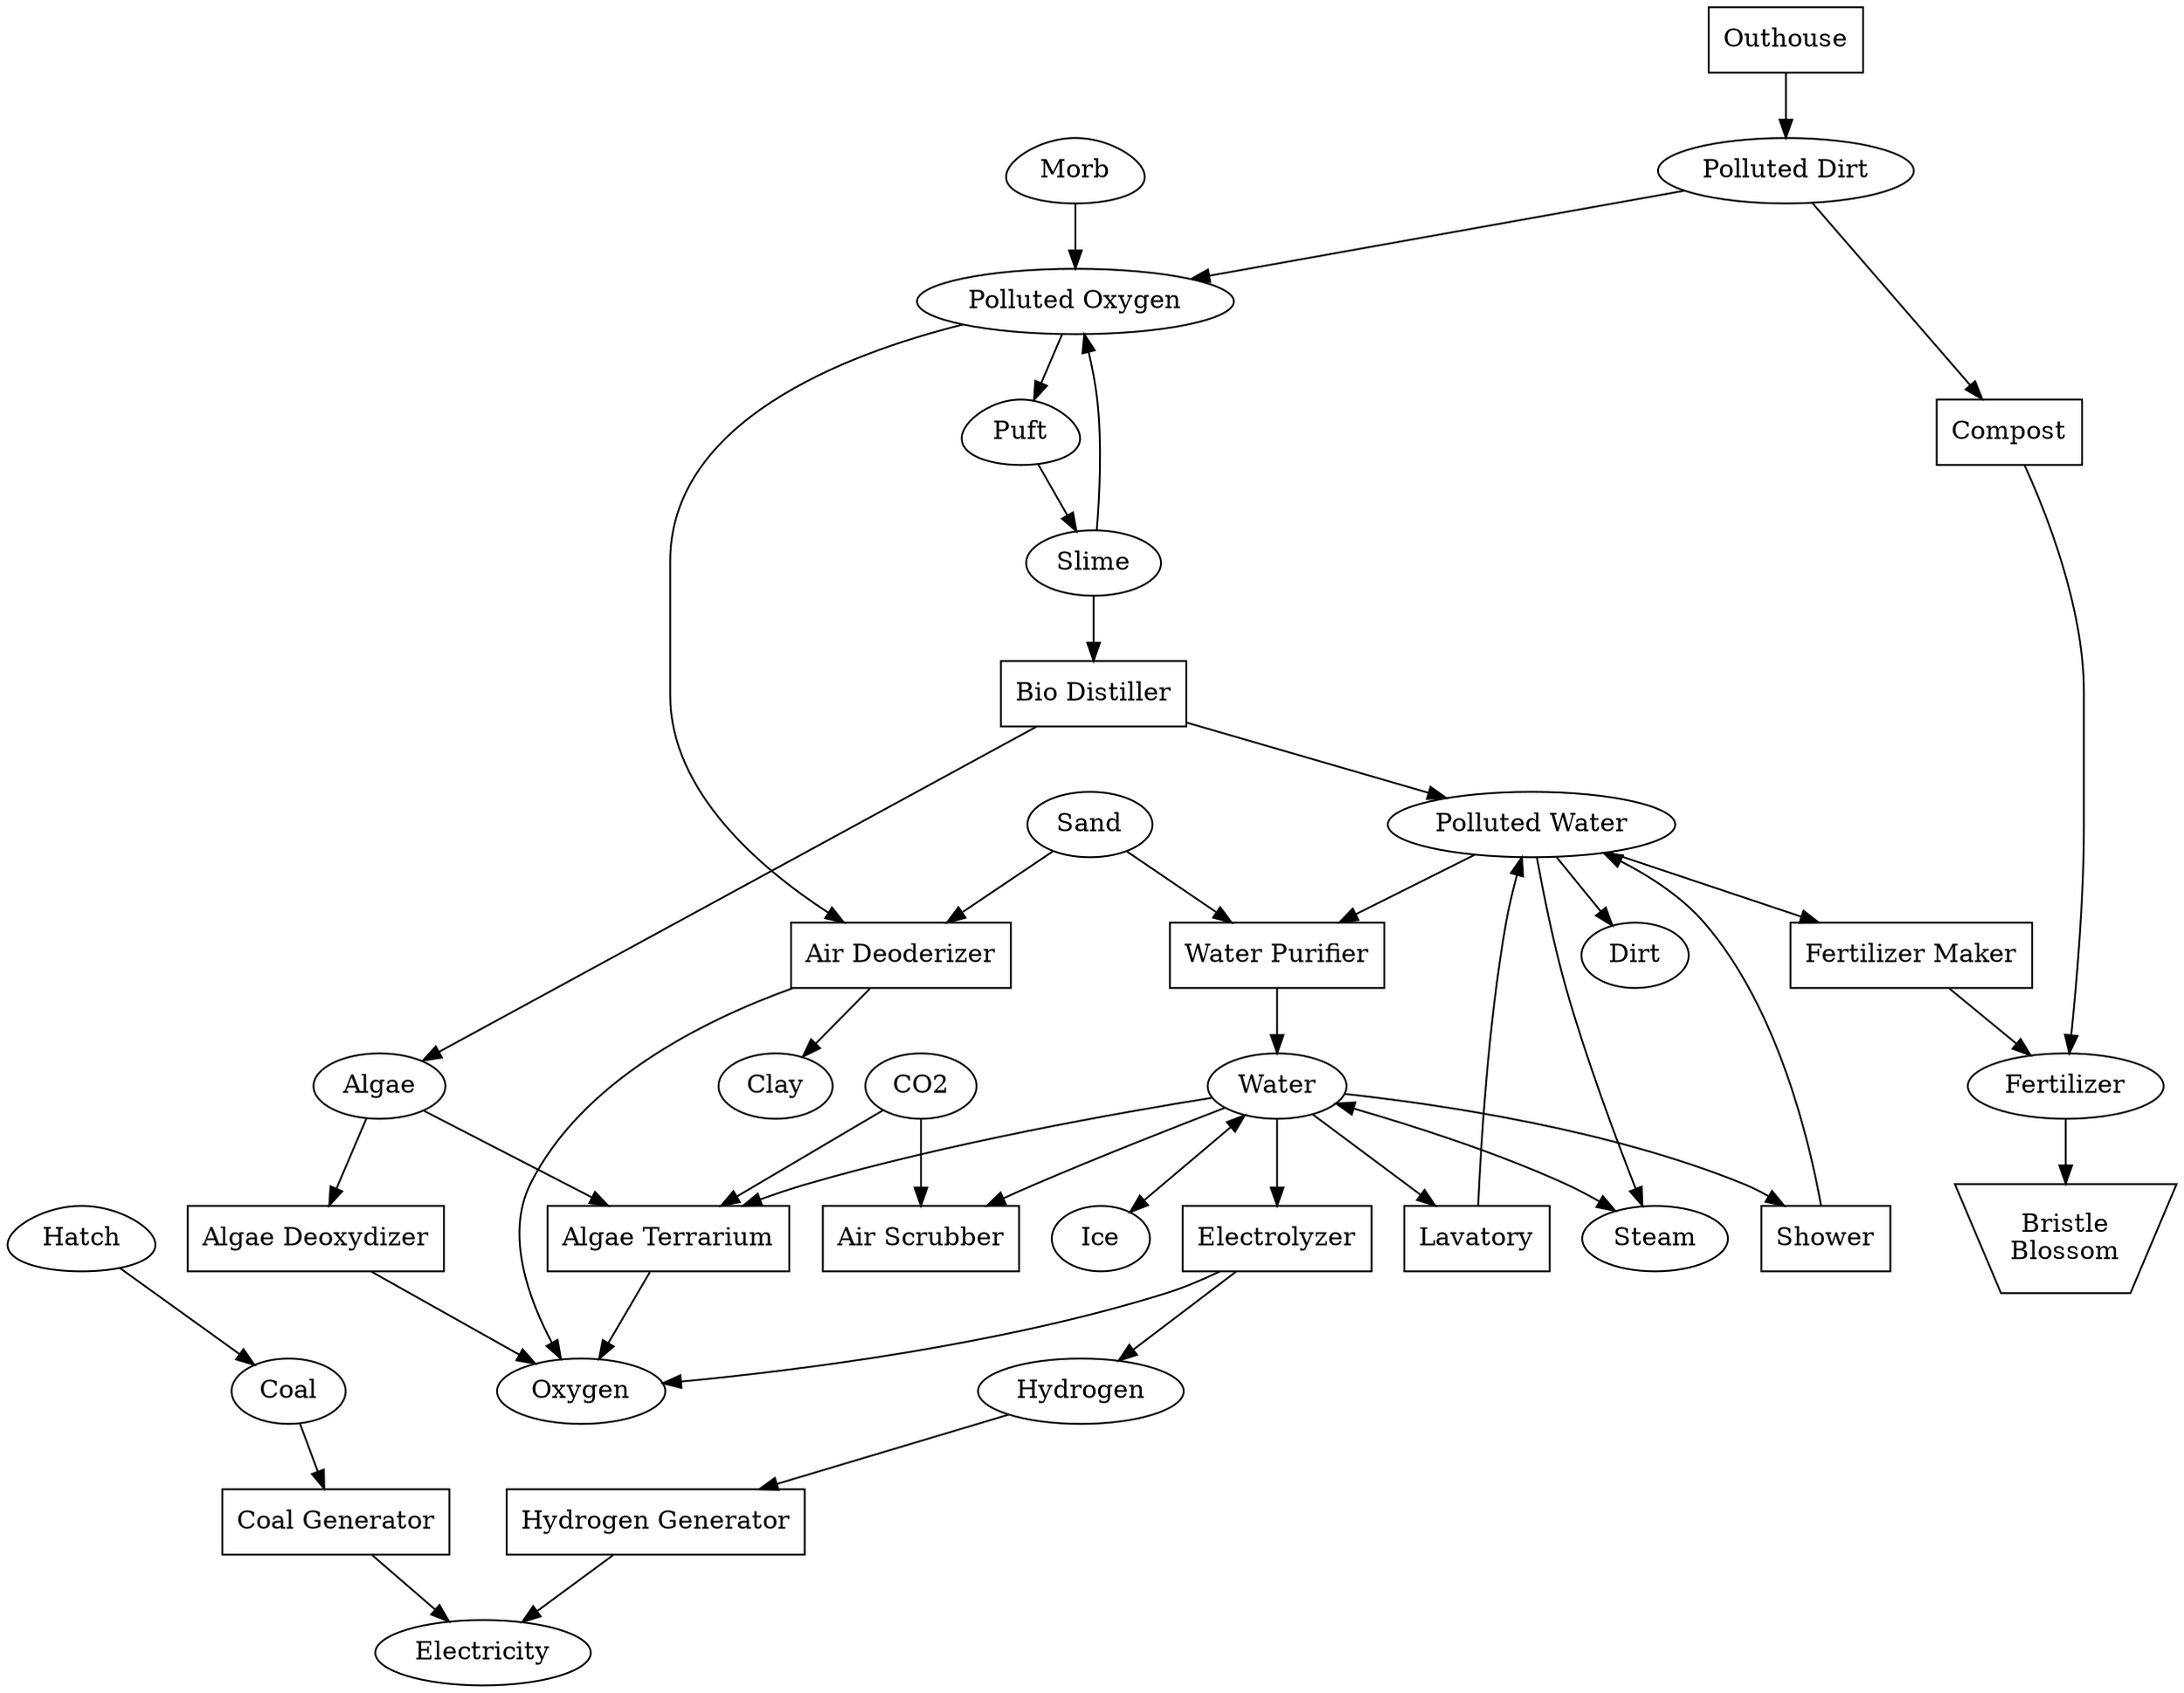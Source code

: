 strict digraph G {
	graph [concentrate=true]

	// oxygen
	"Algae Deoxydizer" [shape=box];
	"Algae" -> "Algae Deoxydizer";
	"Algae Deoxydizer" -> "Oxygen";

	"Algae Terrarium" [shape=box];
	"CO2" -> "Algae Terrarium";
	"Water" -> "Algae Terrarium";
	"Algae" -> "Algae Terrarium";
	"Algae Terrarium" -> "Oxygen";

	"Electrolyzer" [shape=box];
	"Water" -> "Electrolyzer";
	"Electrolyzer" -> "Oxygen";
	"Electrolyzer" -> "Hydrogen";

	"Air Deoderizer" [shape=box];
	"Polluted Oxygen" -> "Air Deoderizer";
	"Sand" -> "Air Deoderizer";
	"Air Deoderizer" -> "Clay";
	"Air Deoderizer" -> "Oxygen";

	"Air Scrubber" [shape=box];
	"CO2" -> "Air Scrubber";
	"Water" -> "Air Scrubber";

	// power
	"Hydrogen Generator" [shape=box];
	"Hydrogen" -> "Hydrogen Generator";
	"Hydrogen Generator" -> "Electricity";

	"Coal Generator" [shape=box];
	"Coal" -> "Coal Generator";
	"Coal Generator" -> "Electricity";

	// plumbing
	"Outhouse" [shape=box];
	"Outhouse" -> "Polluted Dirt";

	"Lavatory" [shape=box];
	"Water" -> "Lavatory";
	"Lavatory" -> "Polluted Water";

	"Shower" [shape=box];
	"Water" -> "Shower";
	"Shower" -> "Polluted Water";

	// refinement
	"Bio Distiller" [shape=box];
	"Slime" -> "Bio Distiller";
	"Bio Distiller" -> "Algae";
	"Bio Distiller" -> "Polluted Water";

	"Water Purifier" [shape=box];
	"Polluted Water" -> "Water Purifier";
	"Sand" -> "Water Purifier";
	"Water Purifier" -> "Water";

	"Compost" [shape=box];
	"Polluted Dirt" -> "Compost";
	"Compost" -> "Fertilizer";

	"Fertilizer Maker" [shape=box];
	"Polluted Water" -> "Fertilizer Maker";
	"Fertilizer Maker" -> "Fertilizer";

	// resources
	"Slime" -> "Polluted Oxygen";

	"Polluted Water" -> "Steam";
	"Polluted Water" -> "Dirt";
	"Water" -> "Steam";

	"Steam" -> "Water";

	"Water" -> "Ice";
	"Ice" -> "Water";

	"Polluted Dirt" -> "Polluted Oxygen";

	// creatures
	"Hatch" [shape=egg];
	"Hatch" -> "Coal";

	"Morb" [shape=egg];
	"Morb" -> "Polluted Oxygen";

	"Puft" [shape=egg];
	"Polluted Oxygen" -> "Puft";
	"Puft" -> "Slime";

	// plants
	"Bristle Blossom" [shape=invtrapezium, label="Bristle\nBlossom", margin=0];
	"Fertilizer" -> "Bristle Blossom";
}
